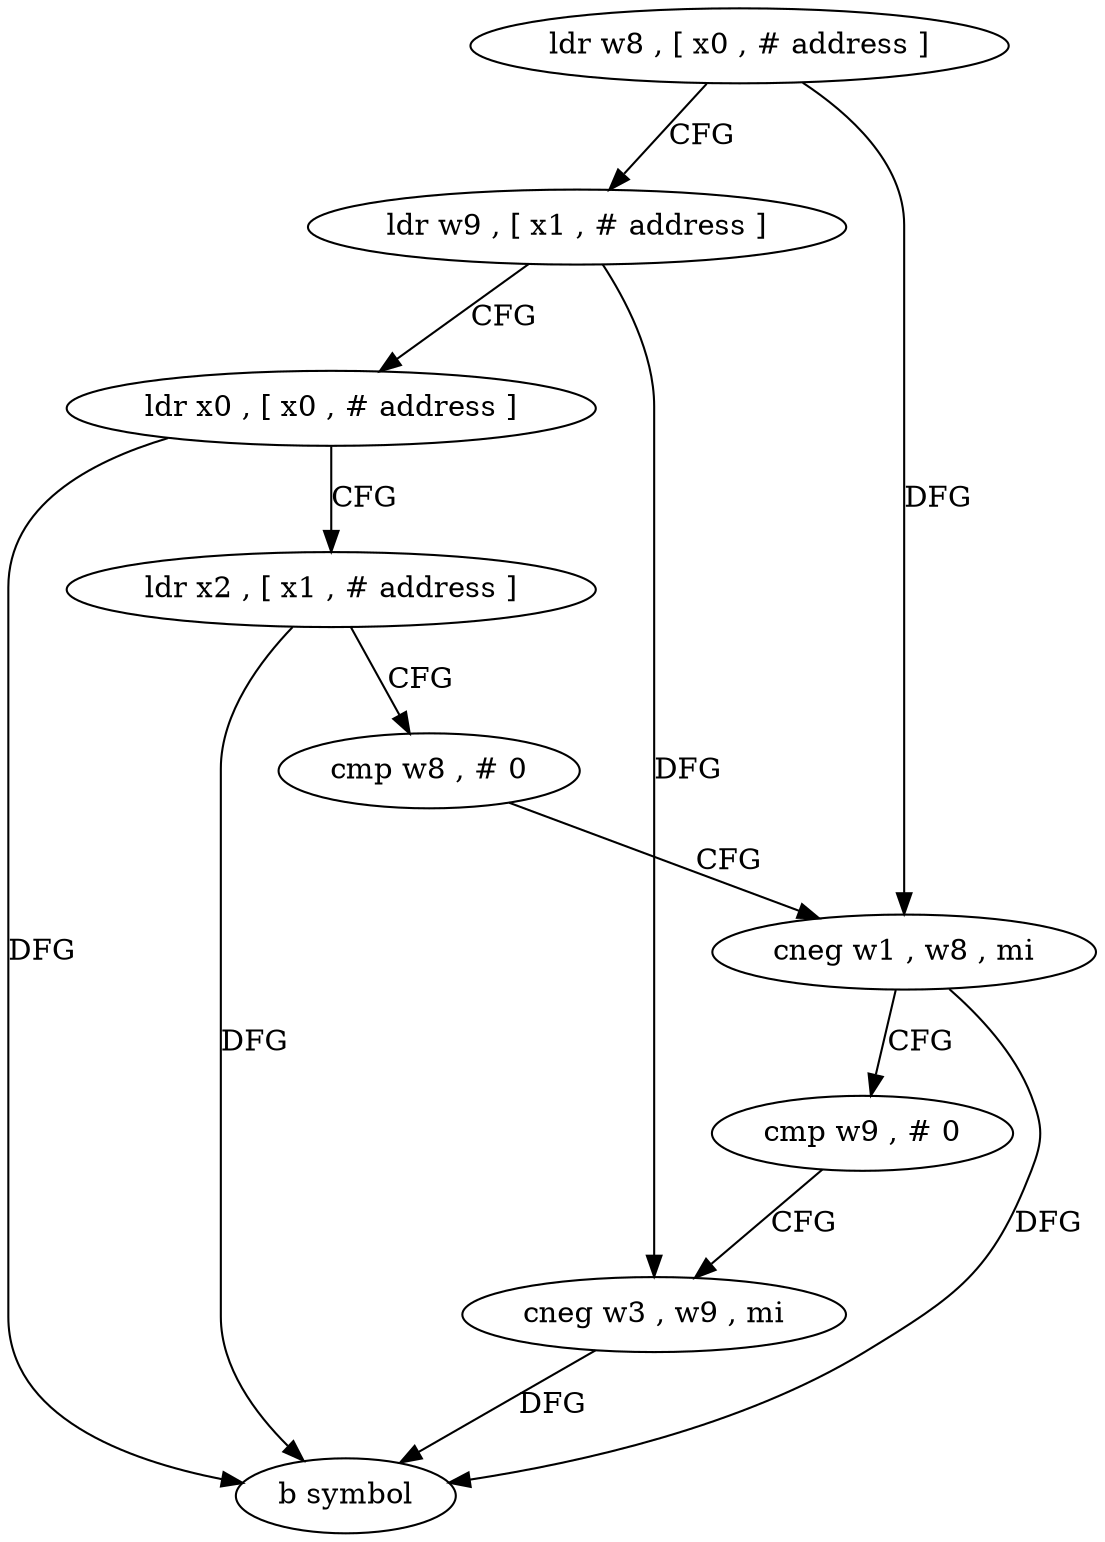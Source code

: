digraph "func" {
"4224048" [label = "ldr w8 , [ x0 , # address ]" ]
"4224052" [label = "ldr w9 , [ x1 , # address ]" ]
"4224056" [label = "ldr x0 , [ x0 , # address ]" ]
"4224060" [label = "ldr x2 , [ x1 , # address ]" ]
"4224064" [label = "cmp w8 , # 0" ]
"4224068" [label = "cneg w1 , w8 , mi" ]
"4224072" [label = "cmp w9 , # 0" ]
"4224076" [label = "cneg w3 , w9 , mi" ]
"4224080" [label = "b symbol" ]
"4224048" -> "4224052" [ label = "CFG" ]
"4224048" -> "4224068" [ label = "DFG" ]
"4224052" -> "4224056" [ label = "CFG" ]
"4224052" -> "4224076" [ label = "DFG" ]
"4224056" -> "4224060" [ label = "CFG" ]
"4224056" -> "4224080" [ label = "DFG" ]
"4224060" -> "4224064" [ label = "CFG" ]
"4224060" -> "4224080" [ label = "DFG" ]
"4224064" -> "4224068" [ label = "CFG" ]
"4224068" -> "4224072" [ label = "CFG" ]
"4224068" -> "4224080" [ label = "DFG" ]
"4224072" -> "4224076" [ label = "CFG" ]
"4224076" -> "4224080" [ label = "DFG" ]
}
